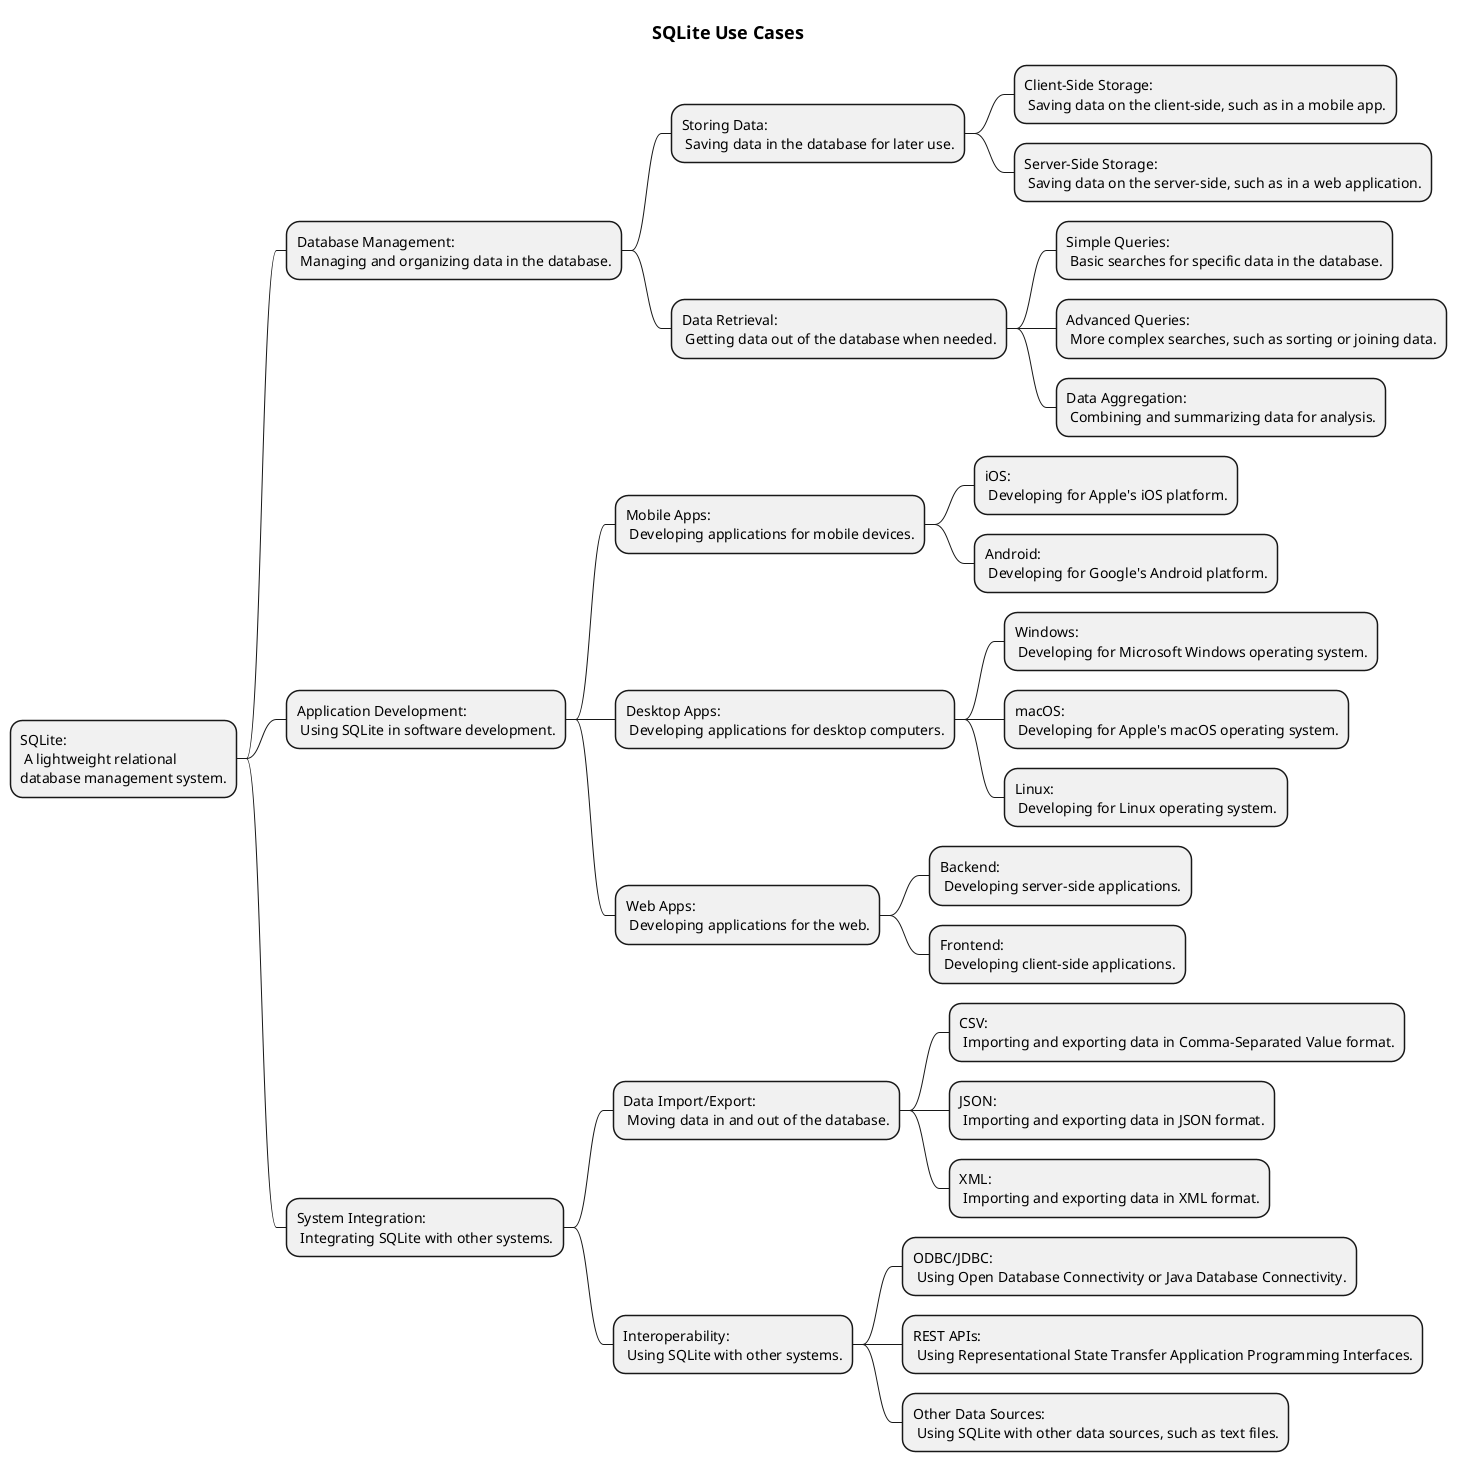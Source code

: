 @startmindmap
title = SQLite Use Cases

* SQLite:\n A lightweight relational \ndatabase management system.
** Database Management:\n Managing and organizing data in the database.
*** Storing Data:\n Saving data in the database for later use.
**** Client-Side Storage:\n Saving data on the client-side, such as in a mobile app.
**** Server-Side Storage:\n Saving data on the server-side, such as in a web application.
*** Data Retrieval:\n Getting data out of the database when needed.
**** Simple Queries:\n Basic searches for specific data in the database.
**** Advanced Queries:\n More complex searches, such as sorting or joining data.
**** Data Aggregation:\n Combining and summarizing data for analysis.
** Application Development:\n Using SQLite in software development.
*** Mobile Apps:\n Developing applications for mobile devices.
**** iOS:\n Developing for Apple's iOS platform.
**** Android:\n Developing for Google's Android platform.
*** Desktop Apps:\n Developing applications for desktop computers.
**** Windows:\n Developing for Microsoft Windows operating system.
**** macOS:\n Developing for Apple's macOS operating system.
**** Linux:\n Developing for Linux operating system.
*** Web Apps:\n Developing applications for the web.
**** Backend:\n Developing server-side applications.
**** Frontend:\n Developing client-side applications.
** System Integration:\n Integrating SQLite with other systems.
*** Data Import/Export:\n Moving data in and out of the database.
**** CSV:\n Importing and exporting data in Comma-Separated Value format.
**** JSON:\n Importing and exporting data in JSON format.
**** XML:\n Importing and exporting data in XML format.
*** Interoperability:\n Using SQLite with other systems.
**** ODBC/JDBC:\n Using Open Database Connectivity or Java Database Connectivity.
**** REST APIs:\n Using Representational State Transfer Application Programming Interfaces.
**** Other Data Sources:\n Using SQLite with other data sources, such as text files.
@endmindmap
